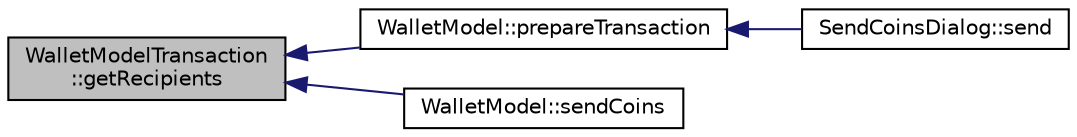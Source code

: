 digraph "WalletModelTransaction::getRecipients"
{
  edge [fontname="Helvetica",fontsize="10",labelfontname="Helvetica",labelfontsize="10"];
  node [fontname="Helvetica",fontsize="10",shape=record];
  rankdir="LR";
  Node9 [label="WalletModelTransaction\l::getRecipients",height=0.2,width=0.4,color="black", fillcolor="grey75", style="filled", fontcolor="black"];
  Node9 -> Node10 [dir="back",color="midnightblue",fontsize="10",style="solid",fontname="Helvetica"];
  Node10 [label="WalletModel::prepareTransaction",height=0.2,width=0.4,color="black", fillcolor="white", style="filled",URL="$d4/d27/class_wallet_model.html#a8abc851901c7c7343ebfb5a8e5fc0154"];
  Node10 -> Node11 [dir="back",color="midnightblue",fontsize="10",style="solid",fontname="Helvetica"];
  Node11 [label="SendCoinsDialog::send",height=0.2,width=0.4,color="black", fillcolor="white", style="filled",URL="$d6/de6/class_send_coins_dialog.html#afd8d436a16ea7dba1276e8fdfdc8b2d3"];
  Node9 -> Node12 [dir="back",color="midnightblue",fontsize="10",style="solid",fontname="Helvetica"];
  Node12 [label="WalletModel::sendCoins",height=0.2,width=0.4,color="black", fillcolor="white", style="filled",URL="$d4/d27/class_wallet_model.html#a053fb3ff2b8b0347f83e6bb591126746"];
}
